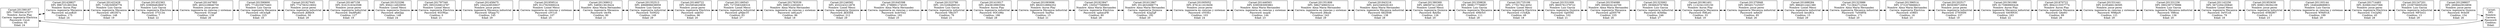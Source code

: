 digraph estudiantes{ 
 rankdir=LR;
N0[label="Carnet:201390187
DPI: 7585394147077
Nombre: Auron Play
Carrera: ingenieria Electrica
Password: Cics4
Creditos: 95
Edad: 24", shape=box];
N1[label="Carnet:201428827
DPI: 9967251801944
Nombre: Auron Play
Carrera: ingenieria Mecanica
Password: mLooB20
Creditos: 175
Edad: 24", shape=box];
N2[label="Carnet:201422428
DPI: 7158250959776
Nombre: Luis Garcia
Carrera: ingenieria Mecanica
Password: s8G3X7u
Creditos: 148
Edad: 19", shape=box];
N3[label="Carnet:201452363
DPI: 6390848286972
Nombre: Luis Garcia
Carrera: ingenieria Electrica
Password: 37G13A
Creditos: 7
Edad: 22", shape=box];
N4[label="Carnet:201447893
DPI: 4832229846759
Nombre: josue perez
Carrera: ingenieria en ciencias y sistemas
Password: SUeopf
Creditos: 139
Edad: 26", shape=box];
N5[label="Carnet:201590600
DPI: 7718235875463
Nombre: Luis Garcia
Carrera: ingenieria Mecanica
Password: s4Ce3gB
Creditos: 225
Edad: 18", shape=box];
N6[label="Carnet:201927645
DPI: 7747563219002
Nombre: josue perez
Carrera: ingenieria industrial
Password: jKRbOt
Creditos: 50
Edad: 29", shape=box];
N7[label="Carnet:201467158
DPI: 9161516343598
Nombre: josue perez
Carrera: ingenieria industrial
Password: Dm8PpKC
Creditos: 127
Edad: 19", shape=box];
N8[label="Carnet:201523296
DPI: 8564114920950
Nombre: Lionel Messi
Carrera: ingenieria Quimica
Password: a6eQqn
Creditos: 148
Edad: 24", shape=box];
N9[label="Carnet:201797340
DPI: 0953326814787
Nombre: Lionel Messi
Carrera: ingenieria Electrica
Password: 6GOWpc
Creditos: 0
Edad: 21", shape=box];
N10[label="Carnet:201458475
DPI: 1642428530637
Nombre: josue perez
Carrera: ingenieria Mecanica industrial
Password: SFpqs7U
Creditos: 145
Edad: 29", shape=box];
N11[label="Carnet:201959514
DPI: 9127925069224
Nombre: Lionel Messi
Carrera: ingenieria en ciencias y sistemas
Password: z3V1z5
Creditos: 107
Edad: 25", shape=box];
N12[label="Carnet:201308012
DPI: 5485613619424
Nombre: Alma Maria Hernandez
Carrera: ingenieria Mecanica
Password: tAvFA
Creditos: 80
Edad: 21", shape=box];
N13[label="Carnet:201352513
DPI: 4968896638959
Nombre: Luis Garcia
Carrera: ingenieria industrial
Password: TstM2Q
Creditos: 149
Edad: 29", shape=box];
N14[label="Carnet:201460722
DPI: 5025854620856
Nombre: josue perez
Carrera: ingenieria Electrica
Password: onkt5O
Creditos: 96
Edad: 20", shape=box];
N15[label="Carnet:201166543
DPI: 7273583268316
Nombre: Lionel Messi
Carrera: ingenieria industrial
Password: gMJer3T
Creditos: 63
Edad: 27", shape=box];
N16[label="Carnet:201783539
DPI: 5985122654913
Nombre: Alma Maria Hernandez
Carrera: ingenieria en ciencias y sistemas
Password: in6LmyV
Creditos: 86
Edad: 18", shape=box];
N17[label="Carnet:201246582
DPI: 4532243212878
Nombre: Lionel Messi
Carrera: ingenieria Quimica
Password: JKX5EK
Creditos: 212
Edad: 29", shape=box];
N18[label="Carnet:201645398
DPI: 2798891174535
Nombre: Alma Maria Hernandez
Carrera: ingenieria en ciencias y sistemas
Password: bcdvVnQ
Creditos: 182
Edad: 25", shape=box];
N19[label="Carnet:201323780
DPI: 1915208489510
Nombre: Luis Garcia
Carrera: ingenieria industrial
Password: YBy2V7
Creditos: 76
Edad: 21", shape=box];
N20[label="Carnet:201410017
DPI: 2643819993594
Nombre: Auron Play
Carrera: ingenieria industrial
Password: 0OCs96y
Creditos: 186
Edad: 28", shape=box];
N21[label="Carnet:201093696
DPI: 8820318994352
Nombre: Auron Play
Carrera: ingenieria Mecanica industrial
Password: 5mPho
Creditos: 15
Edad: 21", shape=box];
N22[label="Carnet:201923847
DPI: 1505477589903
Nombre: Alma Maria Hernandez
Carrera: ingenieria Electrica
Password: uphmuFB
Creditos: 80
Edad: 28", shape=box];
N23[label="Carnet:201612867
DPI: 0514632688774
Nombre: Alma Maria Hernandez
Carrera: ingenieria Quimica
Password: 42qZqP
Creditos: 192
Edad: 20", shape=box];
N24[label="Carnet:201005052
DPI: 8761411619456
Nombre: josue perez
Carrera: ingenieria en ciencias y sistemas
Password: sY03Ez
Creditos: 103
Edad: 24", shape=box];
N25[label="Carnet:201446563
DPI: 6395583093861
Nombre: Alma Maria Hernandez
Carrera: ingenieria en ciencias y sistemas
Password: mspAl
Creditos: 144
Edad: 23", shape=box];
N26[label="Carnet:201351806
DPI: 5862749603214
Nombre: Alma Maria Hernandez
Carrera: ingenieria en ciencias y sistemas
Password: J0kuib
Creditos: 243
Edad: 29", shape=box];
N27[label="Carnet:201843216
DPI: 4432340026163
Nombre: Alma Maria Hernandez
Carrera: ingenieria Mecanica industrial
Password: KKZE68
Creditos: 138
Edad: 28", shape=box];
N28[label="Carnet:201380369
DPI: 4865974112852
Nombre: Lionel Messi
Carrera: ingenieria Quimica
Password: fkA3bs
Creditos: 126
Edad: 20", shape=box];
N29[label="Carnet:201359828
DPI: 3898177768857
Nombre: Luis Garcia
Carrera: ingenieria Mecanica
Password: 4MbTsY
Creditos: 111
Edad: 28", shape=box];
N30[label="Carnet:201725199
DPI: 1776178414052
Nombre: Lionel Messi
Carrera: ingenieria Electrica
Password: r15zKJh
Creditos: 49
Edad: 18", shape=box];
N31[label="Carnet:201531009
DPI: 8605761379722
Nombre: Luis Garcia
Carrera: ingenieria Quimica
Password: Gp059Z
Creditos: 102
Edad: 21", shape=box];
N32[label="Carnet:201554088
DPI: 0004634144700
Nombre: Alma Maria Hernandez
Carrera: ingenieria Mecanica
Password: pJ3057W
Creditos: 235
Edad: 26", shape=box];
N33[label="Carnet:201323062
DPI: 0936820767994
Nombre: Luis Garcia
Carrera: ingenieria industrial
Password: AOh6ka
Creditos: 246
Edad: 27", shape=box];
N34[label="Carnet:201961401
DPI: 1132341335150
Nombre: Auron Play
Carrera: ingenieria Mecanica
Password: f58LeG
Creditos: 33
Edad: 19", shape=box];
N35[label="Carnet:201370948
DPI: 0854017225557
Nombre: josue perez
Carrera: ingenieria Mecanica industrial
Password: m6eQV
Creditos: 85
Edad: 26", shape=box];
N36[label="Carnet:201688284
DPI: 8864012441380
Nombre: Lionel Messi
Carrera: ingenieria industrial
Password: kwu8Cx
Creditos: 15
Edad: 29", shape=box];
N37[label="Carnet:201323986
DPI: 7213642712544
Nombre: Alma Maria Hernandez
Carrera: ingenieria Mecanica industrial
Password: 7nN48Yk
Creditos: 171
Edad: 20", shape=box];
N38[label="Carnet:201396514
DPI: 3731676666623
Nombre: Alma Maria Hernandez
Carrera: ingenieria Electrica
Password: sO8E5
Creditos: 16
Edad: 23", shape=box];
N39[label="Carnet:201202517
DPI: 8659390716954
Nombre: josue perez
Carrera: ingenieria industrial
Password: Z7930IM
Creditos: 237
Edad: 19", shape=box];
N40[label="Carnet:201561080
DPI: 8175969900426
Nombre: Auron Play
Carrera: ingenieria Mecanica industrial
Password: 0AV8N3C
Creditos: 163
Edad: 22", shape=box];
N41[label="Carnet:201870722
DPI: 8942215557774
Nombre: Auron Play
Carrera: ingenieria Mecanica
Password: Q4x6O
Creditos: 89
Edad: 26", shape=box];
N42[label="Carnet:201531441
DPI: 6195466136595
Nombre: josue perez
Carrera: ingenieria en ciencias y sistemas
Password: W88jnN
Creditos: 121
Edad: 29", shape=box];
N43[label="Carnet:201331236
DPI: 0902397378986
Nombre: Luis Garcia
Carrera: ingenieria Mecanica industrial
Password: Y88cni
Creditos: 136
Edad: 20", shape=box];
N44[label="Carnet:201142256
DPI: 5672294100840
Nombre: Lionel Messi
Carrera: ingenieria Mecanica
Password: 3wVUzX
Creditos: 79
Edad: 18", shape=box];
N45[label="Carnet:201953630
DPI: 6080139294109
Nombre: josue perez
Carrera: ingenieria industrial
Password: 4Y8lQW7
Creditos: 13
Edad: 23", shape=box];
N46[label="Carnet:201193144
DPI: 1646448689831
Nombre: Luis Garcia
Carrera: ingenieria en ciencias y sistemas
Password: WMdVcX
Creditos: 199
Edad: 29", shape=box];
N47[label="Carnet:201714483
DPI: 8206610437366
Nombre: josue perez
Carrera: ingenieria Electrica
Password: Uw2qWJ
Creditos: 45
Edad: 28", shape=box];
N48[label="Carnet:201247201
DPI: 2339756005292
Nombre: Luis Garcia
Carrera: ingenieria industrial
Password: MP3sG1
Creditos: 13
Edad: 29", shape=box];
N49[label="Carnet:201298837
DPI: 2608443916856
Nombre: josue perez
Carrera: ingenieria Quimica
Password: 9vbs0f
Creditos: 154
Edad: 26", shape=box];
N50[label="Carnet:
DPI: 
Nombre: 
Carrera: 
Password: 
Creditos: 
Edad: ", shape=box];
N0->N1;
N0->N50;

N1->N0;
N1->N2;

N2->N1;
N2->N3;

N3->N2;
N3->N4;

N4->N3;
N4->N5;

N5->N4;
N5->N6;

N6->N5;
N6->N7;

N7->N6;
N7->N8;

N8->N7;
N8->N9;

N9->N8;
N9->N10;

N10->N9;
N10->N11;

N11->N10;
N11->N12;

N12->N11;
N12->N13;

N13->N12;
N13->N14;

N14->N13;
N14->N15;

N15->N14;
N15->N16;

N16->N15;
N16->N17;

N17->N16;
N17->N18;

N18->N17;
N18->N19;

N19->N18;
N19->N20;

N20->N19;
N20->N21;

N21->N20;
N21->N22;

N22->N21;
N22->N23;

N23->N22;
N23->N24;

N24->N23;
N24->N25;

N25->N24;
N25->N26;

N26->N25;
N26->N27;

N27->N26;
N27->N28;

N28->N27;
N28->N29;

N29->N28;
N29->N30;

N30->N29;
N30->N31;

N31->N30;
N31->N32;

N32->N31;
N32->N33;

N33->N32;
N33->N34;

N34->N33;
N34->N35;

N35->N34;
N35->N36;

N36->N35;
N36->N37;

N37->N36;
N37->N38;

N38->N37;
N38->N39;

N39->N38;
N39->N40;

N40->N39;
N40->N41;

N41->N40;
N41->N42;

N42->N41;
N42->N43;

N43->N42;
N43->N44;

N44->N43;
N44->N45;

N45->N44;
N45->N46;

N46->N45;
N46->N47;

N47->N46;
N47->N48;

N48->N47;
N48->N49;

N49->N48;
N49->N50;


N50->N0;
concentrate=true }